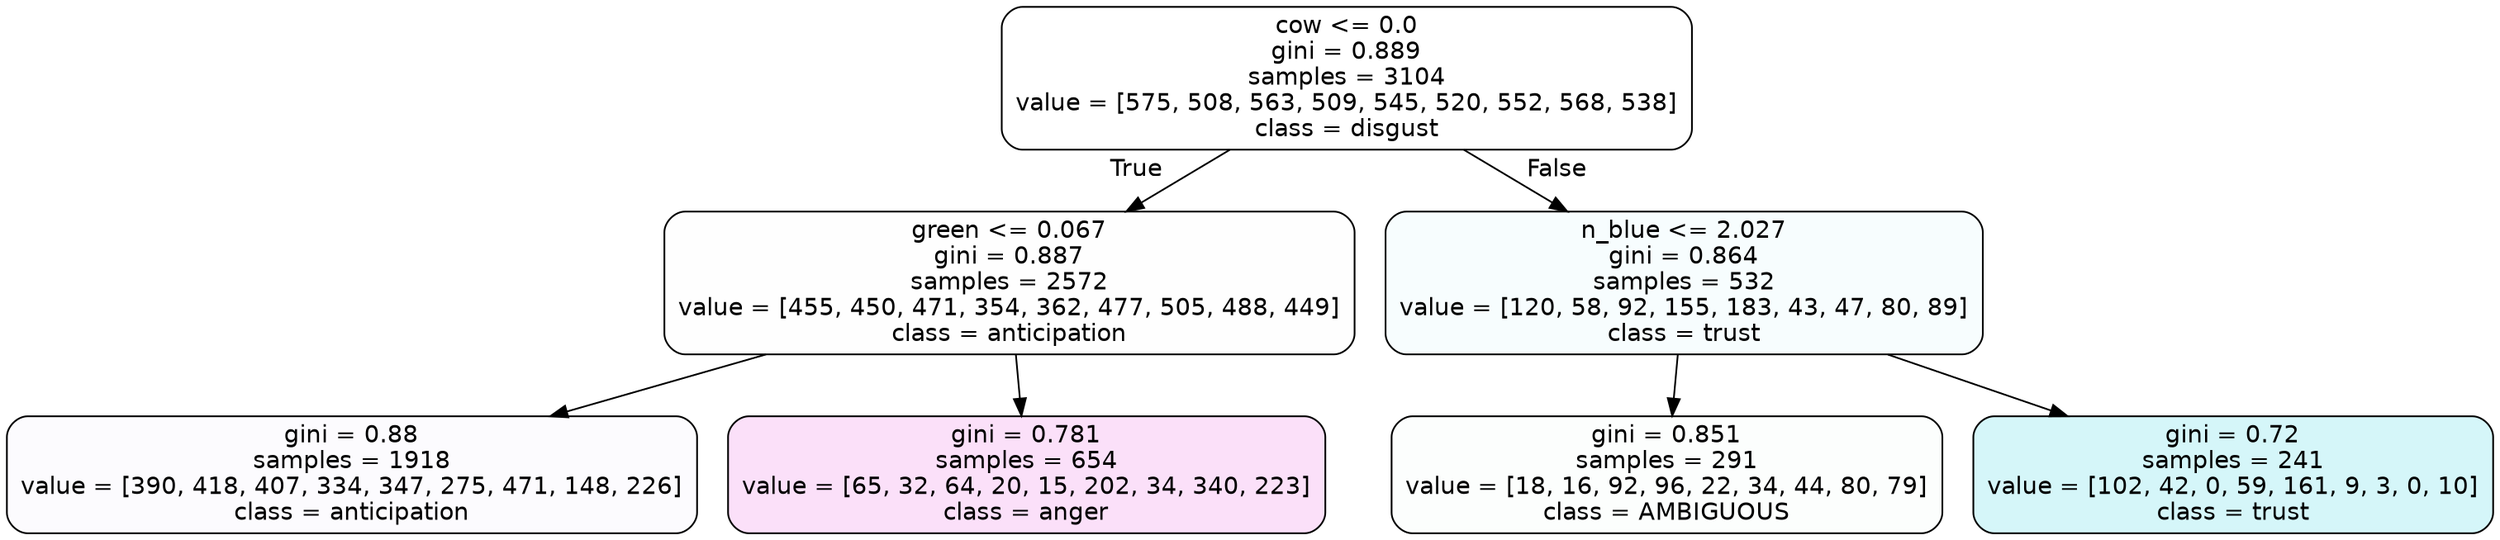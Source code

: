 digraph Tree {
node [shape=box, style="filled, rounded", color="black", fontname=helvetica] ;
edge [fontname=helvetica] ;
0 [label="cow <= 0.0\ngini = 0.889\nsamples = 3104\nvalue = [575, 508, 563, 509, 545, 520, 552, 568, 538]\nclass = disgust", fillcolor="#e5813900"] ;
1 [label="green <= 0.067\ngini = 0.887\nsamples = 2572\nvalue = [455, 450, 471, 354, 362, 477, 505, 488, 449]\nclass = anticipation", fillcolor="#8139e501"] ;
0 -> 1 [labeldistance=2.5, labelangle=45, headlabel="True"] ;
2 [label="gini = 0.88\nsamples = 1918\nvalue = [390, 418, 407, 334, 347, 275, 471, 148, 226]\nclass = anticipation", fillcolor="#8139e505"] ;
1 -> 2 ;
3 [label="gini = 0.781\nsamples = 654\nvalue = [65, 32, 64, 20, 15, 202, 34, 340, 223]\nclass = anger", fillcolor="#e539d727"] ;
1 -> 3 ;
4 [label="n_blue <= 2.027\ngini = 0.864\nsamples = 532\nvalue = [120, 58, 92, 155, 183, 43, 47, 80, 89]\nclass = trust", fillcolor="#39d7e50a"] ;
0 -> 4 [labeldistance=2.5, labelangle=-45, headlabel="False"] ;
5 [label="gini = 0.851\nsamples = 291\nvalue = [18, 16, 92, 96, 22, 34, 44, 80, 79]\nclass = AMBIGUOUS", fillcolor="#39e58103"] ;
4 -> 5 ;
6 [label="gini = 0.72\nsamples = 241\nvalue = [102, 42, 0, 59, 161, 9, 3, 0, 10]\nclass = trust", fillcolor="#39d7e535"] ;
4 -> 6 ;
}